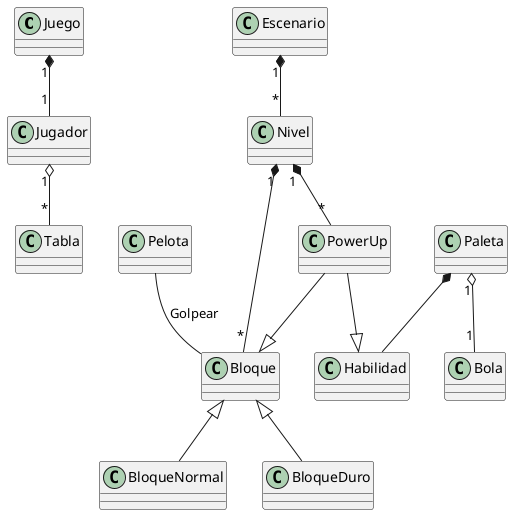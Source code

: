@startuml Arkanoid

class Juego
Class Jugador

class Habilidad
class Tabla
class Bola

class Bloque
class BloqueNormal
class BloqueDuro

class Nivel
class Escenario
class PowerUp

Juego "1" *-- "1" Jugador
Jugador "1" o-- "*" Tabla
Paleta "1" o-- "1" Bola

Paleta *-- Habilidad
Pelota -- Bloque : "Golpear"

Bloque <|-- BloqueNormal
Bloque <|-- BloqueDuro

Escenario "1" *-- "*" Nivel
Nivel "1" *-- "*" Bloque
Nivel "1" *-- "*" PowerUp

PowerUp --|> Bloque
PowerUp --|> Habilidad

@enduml
